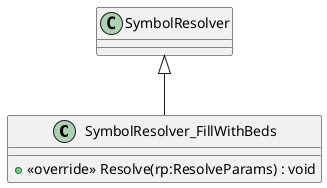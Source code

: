 @startuml
class SymbolResolver_FillWithBeds {
    + <<override>> Resolve(rp:ResolveParams) : void
}
SymbolResolver <|-- SymbolResolver_FillWithBeds
@enduml
